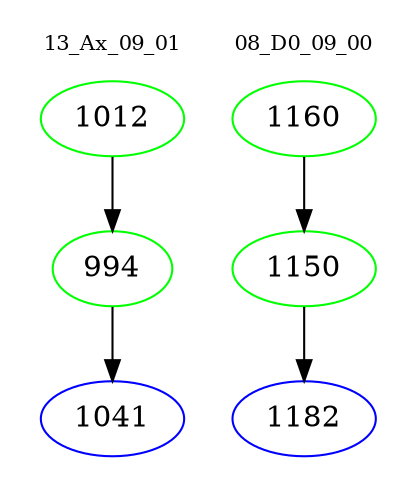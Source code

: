 digraph{
subgraph cluster_0 {
color = white
label = "13_Ax_09_01";
fontsize=10;
T0_1012 [label="1012", color="green"]
T0_1012 -> T0_994 [color="black"]
T0_994 [label="994", color="green"]
T0_994 -> T0_1041 [color="black"]
T0_1041 [label="1041", color="blue"]
}
subgraph cluster_1 {
color = white
label = "08_D0_09_00";
fontsize=10;
T1_1160 [label="1160", color="green"]
T1_1160 -> T1_1150 [color="black"]
T1_1150 [label="1150", color="green"]
T1_1150 -> T1_1182 [color="black"]
T1_1182 [label="1182", color="blue"]
}
}
